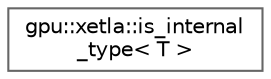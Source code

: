 digraph "Graphical Class Hierarchy"
{
 // LATEX_PDF_SIZE
  bgcolor="transparent";
  edge [fontname=Helvetica,fontsize=10,labelfontname=Helvetica,labelfontsize=10];
  node [fontname=Helvetica,fontsize=10,shape=box,height=0.2,width=0.4];
  rankdir="LR";
  Node0 [id="Node000000",label="gpu::xetla::is_internal\l_type\< T \>",height=0.2,width=0.4,color="grey40", fillcolor="white", style="filled",URL="$structgpu_1_1xetla_1_1is__internal__type.html",tooltip="Used to check if the type is xetla internal data type."];
}
